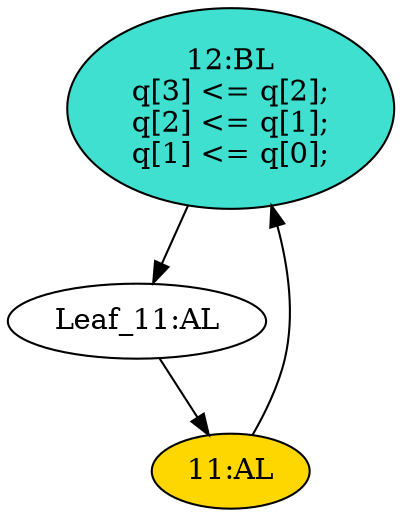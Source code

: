 strict digraph "compose( ,  )" {
	node [label="\N"];
	"12:BL"	[ast="<pyverilog.vparser.ast.Block object at 0x7fd2e0f634d0>",
		fillcolor=turquoise,
		label="12:BL
q[3] <= q[2];
q[2] <= q[1];
q[1] <= q[0];",
		statements="[<pyverilog.vparser.ast.NonblockingSubstitution object at 0x7fd2e0f77090>, <pyverilog.vparser.ast.NonblockingSubstitution object \
at 0x7fd2e0f633d0>, <pyverilog.vparser.ast.NonblockingSubstitution object at 0x7fd2e0f0e550>]",
		style=filled,
		typ=Block];
	"Leaf_11:AL"	[def_var="['q']",
		label="Leaf_11:AL"];
	"12:BL" -> "Leaf_11:AL"	[cond="[]",
		lineno=None];
	"11:AL"	[ast="<pyverilog.vparser.ast.Always object at 0x7fd2e0ff5f10>",
		clk_sens=True,
		fillcolor=gold,
		label="11:AL",
		sens="['clk']",
		statements="[]",
		style=filled,
		typ=Always,
		use_var="['q']"];
	"11:AL" -> "12:BL"	[cond="[]",
		lineno=None];
	"Leaf_11:AL" -> "11:AL";
}

